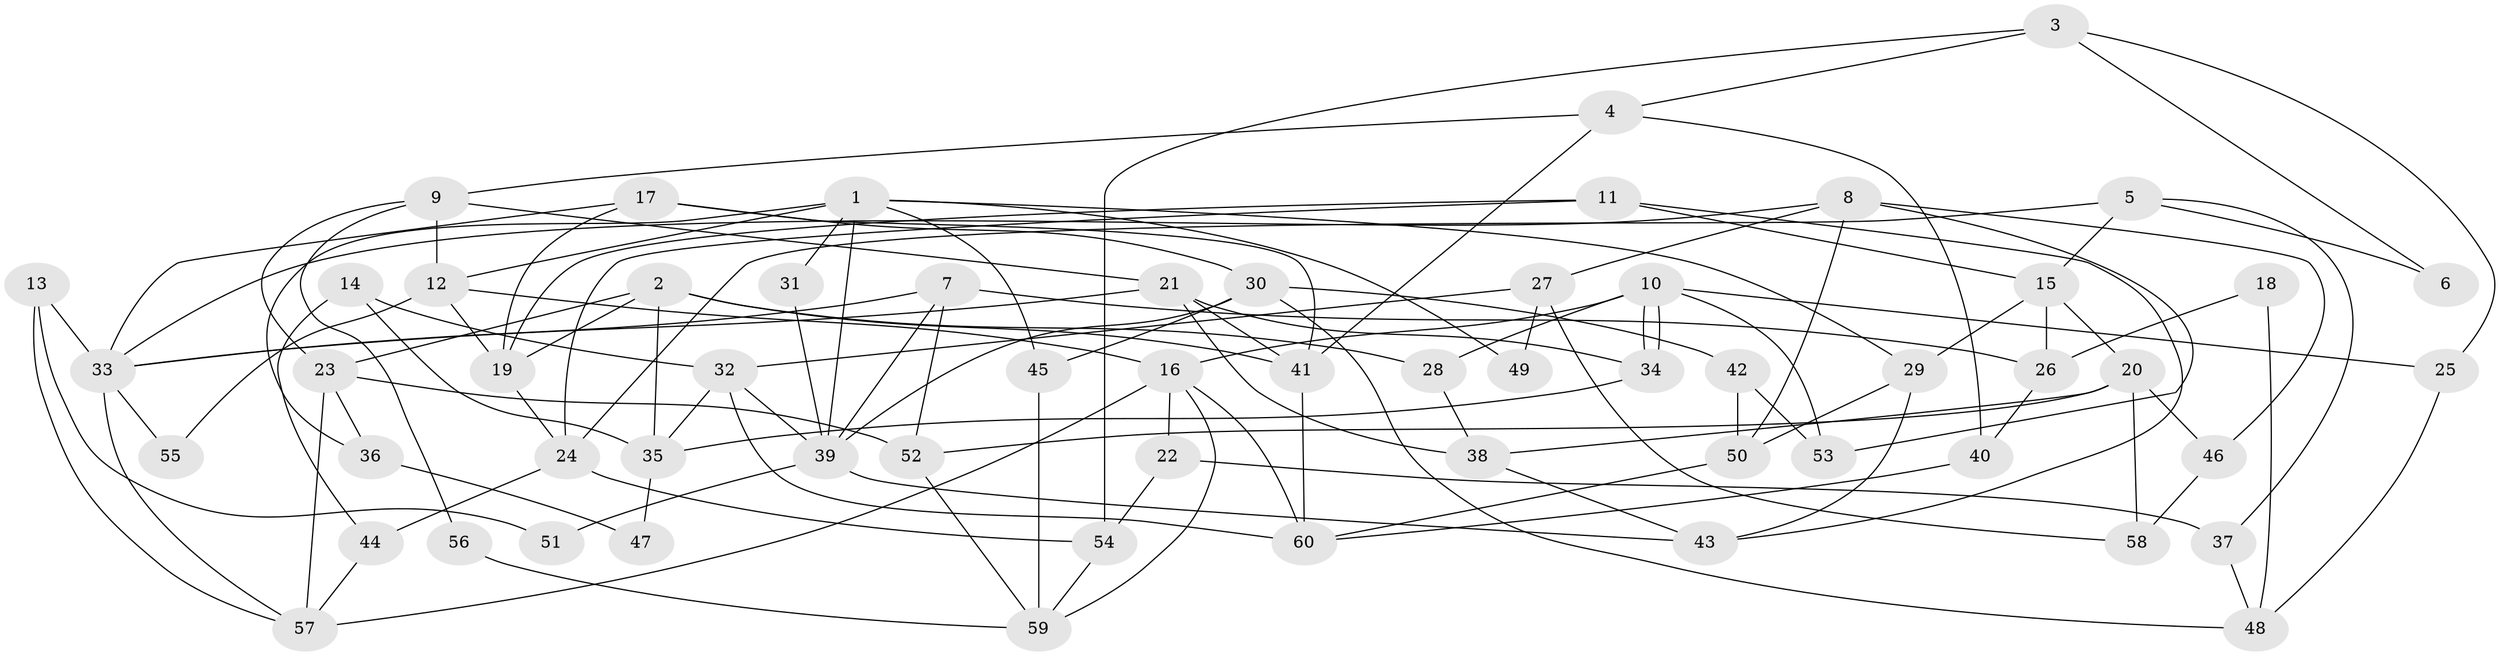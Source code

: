 // coarse degree distribution, {7: 0.08333333333333333, 9: 0.05555555555555555, 4: 0.3055555555555556, 2: 0.16666666666666666, 8: 0.05555555555555555, 12: 0.027777777777777776, 6: 0.1111111111111111, 5: 0.1388888888888889, 3: 0.05555555555555555}
// Generated by graph-tools (version 1.1) at 2025/18/03/04/25 18:18:45]
// undirected, 60 vertices, 120 edges
graph export_dot {
graph [start="1"]
  node [color=gray90,style=filled];
  1;
  2;
  3;
  4;
  5;
  6;
  7;
  8;
  9;
  10;
  11;
  12;
  13;
  14;
  15;
  16;
  17;
  18;
  19;
  20;
  21;
  22;
  23;
  24;
  25;
  26;
  27;
  28;
  29;
  30;
  31;
  32;
  33;
  34;
  35;
  36;
  37;
  38;
  39;
  40;
  41;
  42;
  43;
  44;
  45;
  46;
  47;
  48;
  49;
  50;
  51;
  52;
  53;
  54;
  55;
  56;
  57;
  58;
  59;
  60;
  1 -- 12;
  1 -- 39;
  1 -- 29;
  1 -- 31;
  1 -- 36;
  1 -- 45;
  1 -- 49;
  2 -- 41;
  2 -- 23;
  2 -- 19;
  2 -- 28;
  2 -- 35;
  3 -- 4;
  3 -- 25;
  3 -- 6;
  3 -- 54;
  4 -- 40;
  4 -- 41;
  4 -- 9;
  5 -- 24;
  5 -- 15;
  5 -- 6;
  5 -- 37;
  7 -- 52;
  7 -- 39;
  7 -- 26;
  7 -- 33;
  8 -- 50;
  8 -- 33;
  8 -- 27;
  8 -- 46;
  8 -- 53;
  9 -- 23;
  9 -- 12;
  9 -- 21;
  9 -- 56;
  10 -- 34;
  10 -- 34;
  10 -- 28;
  10 -- 16;
  10 -- 25;
  10 -- 53;
  11 -- 43;
  11 -- 24;
  11 -- 15;
  11 -- 19;
  12 -- 19;
  12 -- 16;
  12 -- 55;
  13 -- 33;
  13 -- 57;
  13 -- 51;
  14 -- 35;
  14 -- 44;
  14 -- 32;
  15 -- 29;
  15 -- 20;
  15 -- 26;
  16 -- 22;
  16 -- 57;
  16 -- 59;
  16 -- 60;
  17 -- 33;
  17 -- 19;
  17 -- 30;
  17 -- 41;
  18 -- 26;
  18 -- 48;
  19 -- 24;
  20 -- 46;
  20 -- 38;
  20 -- 52;
  20 -- 58;
  21 -- 41;
  21 -- 33;
  21 -- 34;
  21 -- 38;
  22 -- 54;
  22 -- 37;
  23 -- 52;
  23 -- 57;
  23 -- 36;
  24 -- 54;
  24 -- 44;
  25 -- 48;
  26 -- 40;
  27 -- 32;
  27 -- 49;
  27 -- 58;
  28 -- 38;
  29 -- 50;
  29 -- 43;
  30 -- 39;
  30 -- 42;
  30 -- 45;
  30 -- 48;
  31 -- 39;
  32 -- 35;
  32 -- 39;
  32 -- 60;
  33 -- 55;
  33 -- 57;
  34 -- 35;
  35 -- 47;
  36 -- 47;
  37 -- 48;
  38 -- 43;
  39 -- 43;
  39 -- 51;
  40 -- 60;
  41 -- 60;
  42 -- 53;
  42 -- 50;
  44 -- 57;
  45 -- 59;
  46 -- 58;
  50 -- 60;
  52 -- 59;
  54 -- 59;
  56 -- 59;
}
